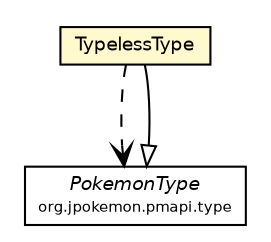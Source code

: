 #!/usr/local/bin/dot
#
# Class diagram 
# Generated by UMLGraph version 5.2 (http://www.umlgraph.org/)
#

digraph G {
	edge [fontname="Helvetica",fontsize=10,labelfontname="Helvetica",labelfontsize=10];
	node [fontname="Helvetica",fontsize=10,shape=plaintext];
	nodesep=0.25;
	ranksep=0.5;
	// org.jpokemon.pmapi.type.classic.TypelessType
	c1285 [label=<<table title="org.jpokemon.pmapi.type.classic.TypelessType" border="0" cellborder="1" cellspacing="0" cellpadding="2" port="p" bgcolor="lemonChiffon" href="./TypelessType.html">
		<tr><td><table border="0" cellspacing="0" cellpadding="1">
<tr><td align="center" balign="center"> TypelessType </td></tr>
		</table></td></tr>
		</table>>, fontname="Helvetica", fontcolor="black", fontsize=9.0];
	// org.jpokemon.pmapi.type.PokemonType
	c1302 [label=<<table title="org.jpokemon.pmapi.type.PokemonType" border="0" cellborder="1" cellspacing="0" cellpadding="2" port="p" href="../PokemonType.html">
		<tr><td><table border="0" cellspacing="0" cellpadding="1">
<tr><td align="center" balign="center"><font face="Helvetica-Oblique"> PokemonType </font></td></tr>
<tr><td align="center" balign="center"><font point-size="7.0"> org.jpokemon.pmapi.type </font></td></tr>
		</table></td></tr>
		</table>>, fontname="Helvetica", fontcolor="black", fontsize=9.0];
	//org.jpokemon.pmapi.type.classic.TypelessType extends org.jpokemon.pmapi.type.PokemonType
	c1302:p -> c1285:p [dir=back,arrowtail=empty];
	// org.jpokemon.pmapi.type.classic.TypelessType DEPEND org.jpokemon.pmapi.type.PokemonType
	c1285:p -> c1302:p [taillabel="", label="", headlabel="", fontname="Helvetica", fontcolor="black", fontsize=10.0, color="black", arrowhead=open, style=dashed];
}


